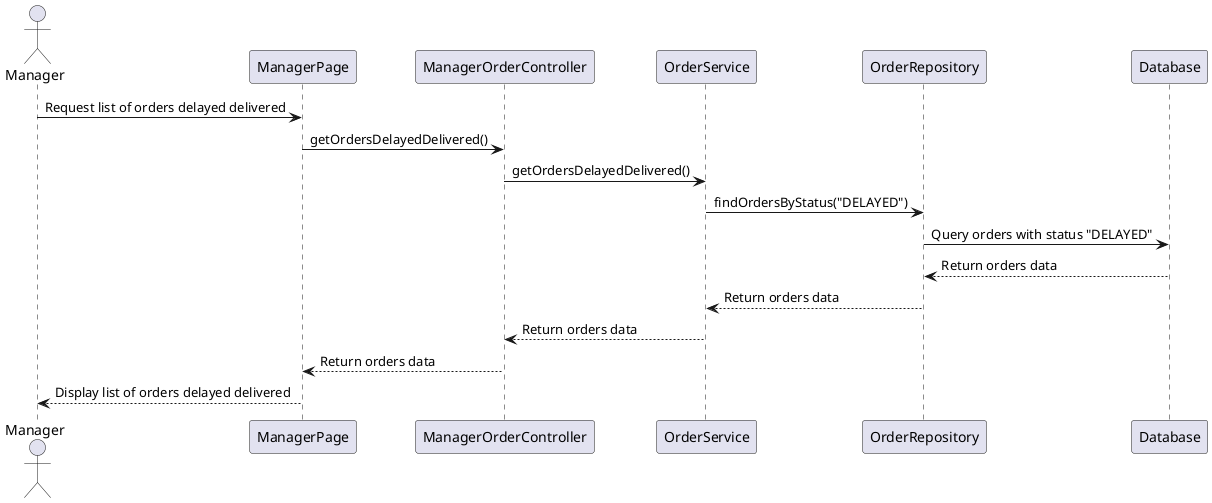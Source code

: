 @startuml
actor Manager

Manager -> ManagerPage: Request list of orders delayed delivered
ManagerPage -> ManagerOrderController: getOrdersDelayedDelivered()
ManagerOrderController -> OrderService: getOrdersDelayedDelivered()
OrderService -> OrderRepository: findOrdersByStatus("DELAYED")
OrderRepository -> Database: Query orders with status "DELAYED"
Database --> OrderRepository: Return orders data
OrderRepository --> OrderService: Return orders data
OrderService --> ManagerOrderController: Return orders data
ManagerOrderController --> ManagerPage: Return orders data
ManagerPage --> Manager: Display list of orders delayed delivered
@enduml

